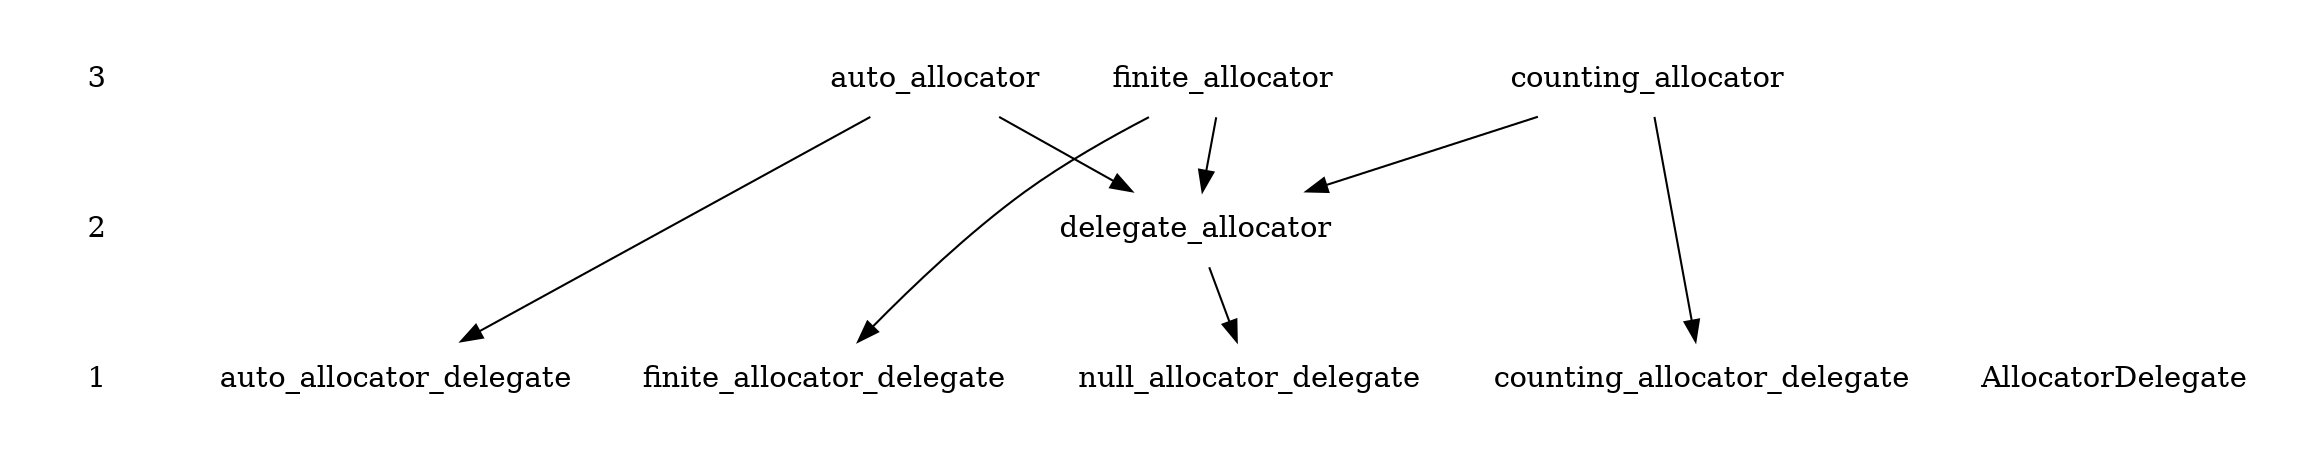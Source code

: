 digraph Levels {
    compound=true;
    fontsize=12;
    node [shape=none];
    style=invis;

    subgraph cluster_legend {
        edge [style=invis];

        3 -> 2 -> 1;
    }

    subgraph cluster_level2 {
             auto_allocator;
           finite_allocator;
         delegate_allocator;
    }

    subgraph cluster_level1 {
                  AllocatorDelegate;
            auto_allocator_delegate;
            null_allocator_delegate;
          finite_allocator_delegate;
        counting_allocator_delegate;
    }

         auto_allocator ->          delegate_allocator;
         auto_allocator ->     auto_allocator_delegate;
       finite_allocator ->          delegate_allocator;
       finite_allocator ->   finite_allocator_delegate;
     counting_allocator ->          delegate_allocator;
     counting_allocator -> counting_allocator_delegate;
     delegate_allocator ->     null_allocator_delegate;     // for testing
}
